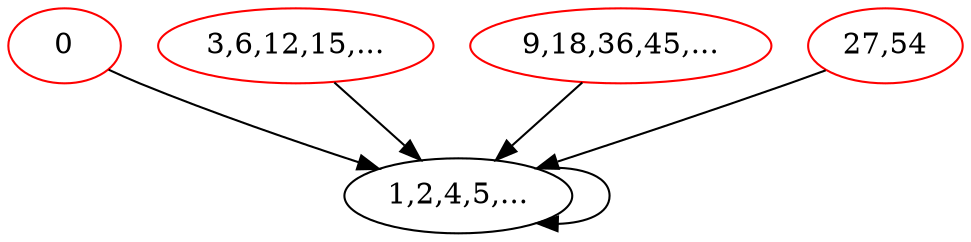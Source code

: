 digraph G {
0[label="0", color="red", bgcolor="red"];
1[label="1,2,4,5,...", color="black", bgcolor="lightgrey"];
2[label="3,6,12,15,...", color="red", bgcolor="red"];
3[label="9,18,36,45,...", color="red", bgcolor="red"];
4[label="27,54", color="red", bgcolor="red"];
0->1 ;
1->1 ;
2->1 ;
3->1 ;
4->1 ;
}
